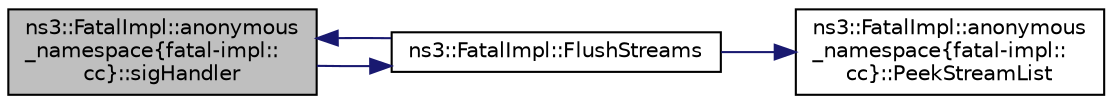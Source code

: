 digraph "ns3::FatalImpl::anonymous_namespace{fatal-impl::cc}::sigHandler"
{
 // LATEX_PDF_SIZE
  edge [fontname="Helvetica",fontsize="10",labelfontname="Helvetica",labelfontsize="10"];
  node [fontname="Helvetica",fontsize="10",shape=record];
  rankdir="LR";
  Node1 [label="ns3::FatalImpl::anonymous\l_namespace\{fatal-impl::\lcc\}::sigHandler",height=0.2,width=0.4,color="black", fillcolor="grey75", style="filled", fontcolor="black",tooltip="Overrides normal SIGSEGV handler once the HandleTerminate function is run."];
  Node1 -> Node2 [color="midnightblue",fontsize="10",style="solid",fontname="Helvetica"];
  Node2 [label="ns3::FatalImpl::FlushStreams",height=0.2,width=0.4,color="black", fillcolor="white", style="filled",URL="$group__fatalimpl.html#gad96fb19ef26235aaccd15e6d2a72382f",tooltip="Flush all currently registered streams."];
  Node2 -> Node3 [color="midnightblue",fontsize="10",style="solid",fontname="Helvetica"];
  Node3 [label="ns3::FatalImpl::anonymous\l_namespace\{fatal-impl::\lcc\}::PeekStreamList",height=0.2,width=0.4,color="black", fillcolor="white", style="filled",URL="$group__fatalimpl.html#ga18b8a98636d4a7a21d09563728fd22b8",tooltip="Static variable pointing to the list of output streams to be flushed on fatal errors."];
  Node2 -> Node1 [color="midnightblue",fontsize="10",style="solid",fontname="Helvetica"];
}

